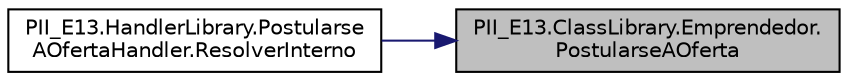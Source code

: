 digraph "PII_E13.ClassLibrary.Emprendedor.PostularseAOferta"
{
 // INTERACTIVE_SVG=YES
 // LATEX_PDF_SIZE
  edge [fontname="Helvetica",fontsize="10",labelfontname="Helvetica",labelfontsize="10"];
  node [fontname="Helvetica",fontsize="10",shape=record];
  rankdir="RL";
  Node1 [label="PII_E13.ClassLibrary.Emprendedor.\lPostularseAOferta",height=0.2,width=0.4,color="black", fillcolor="grey75", style="filled", fontcolor="black",tooltip="Mediante una oferta, éste emprendedor se postulará a ella."];
  Node1 -> Node2 [dir="back",color="midnightblue",fontsize="10",style="solid",fontname="Helvetica"];
  Node2 [label="PII_E13.HandlerLibrary.Postularse\lAOfertaHandler.ResolverInterno",height=0.2,width=0.4,color="black", fillcolor="white", style="filled",URL="$classPII__E13_1_1HandlerLibrary_1_1PostularseAOfertaHandler.html#a7ff0855ef8e7ff795c9c7d7a339bc0e8",tooltip="La clase procesa el mensaje y retorna true o no lo procesa y retorna false."];
}
